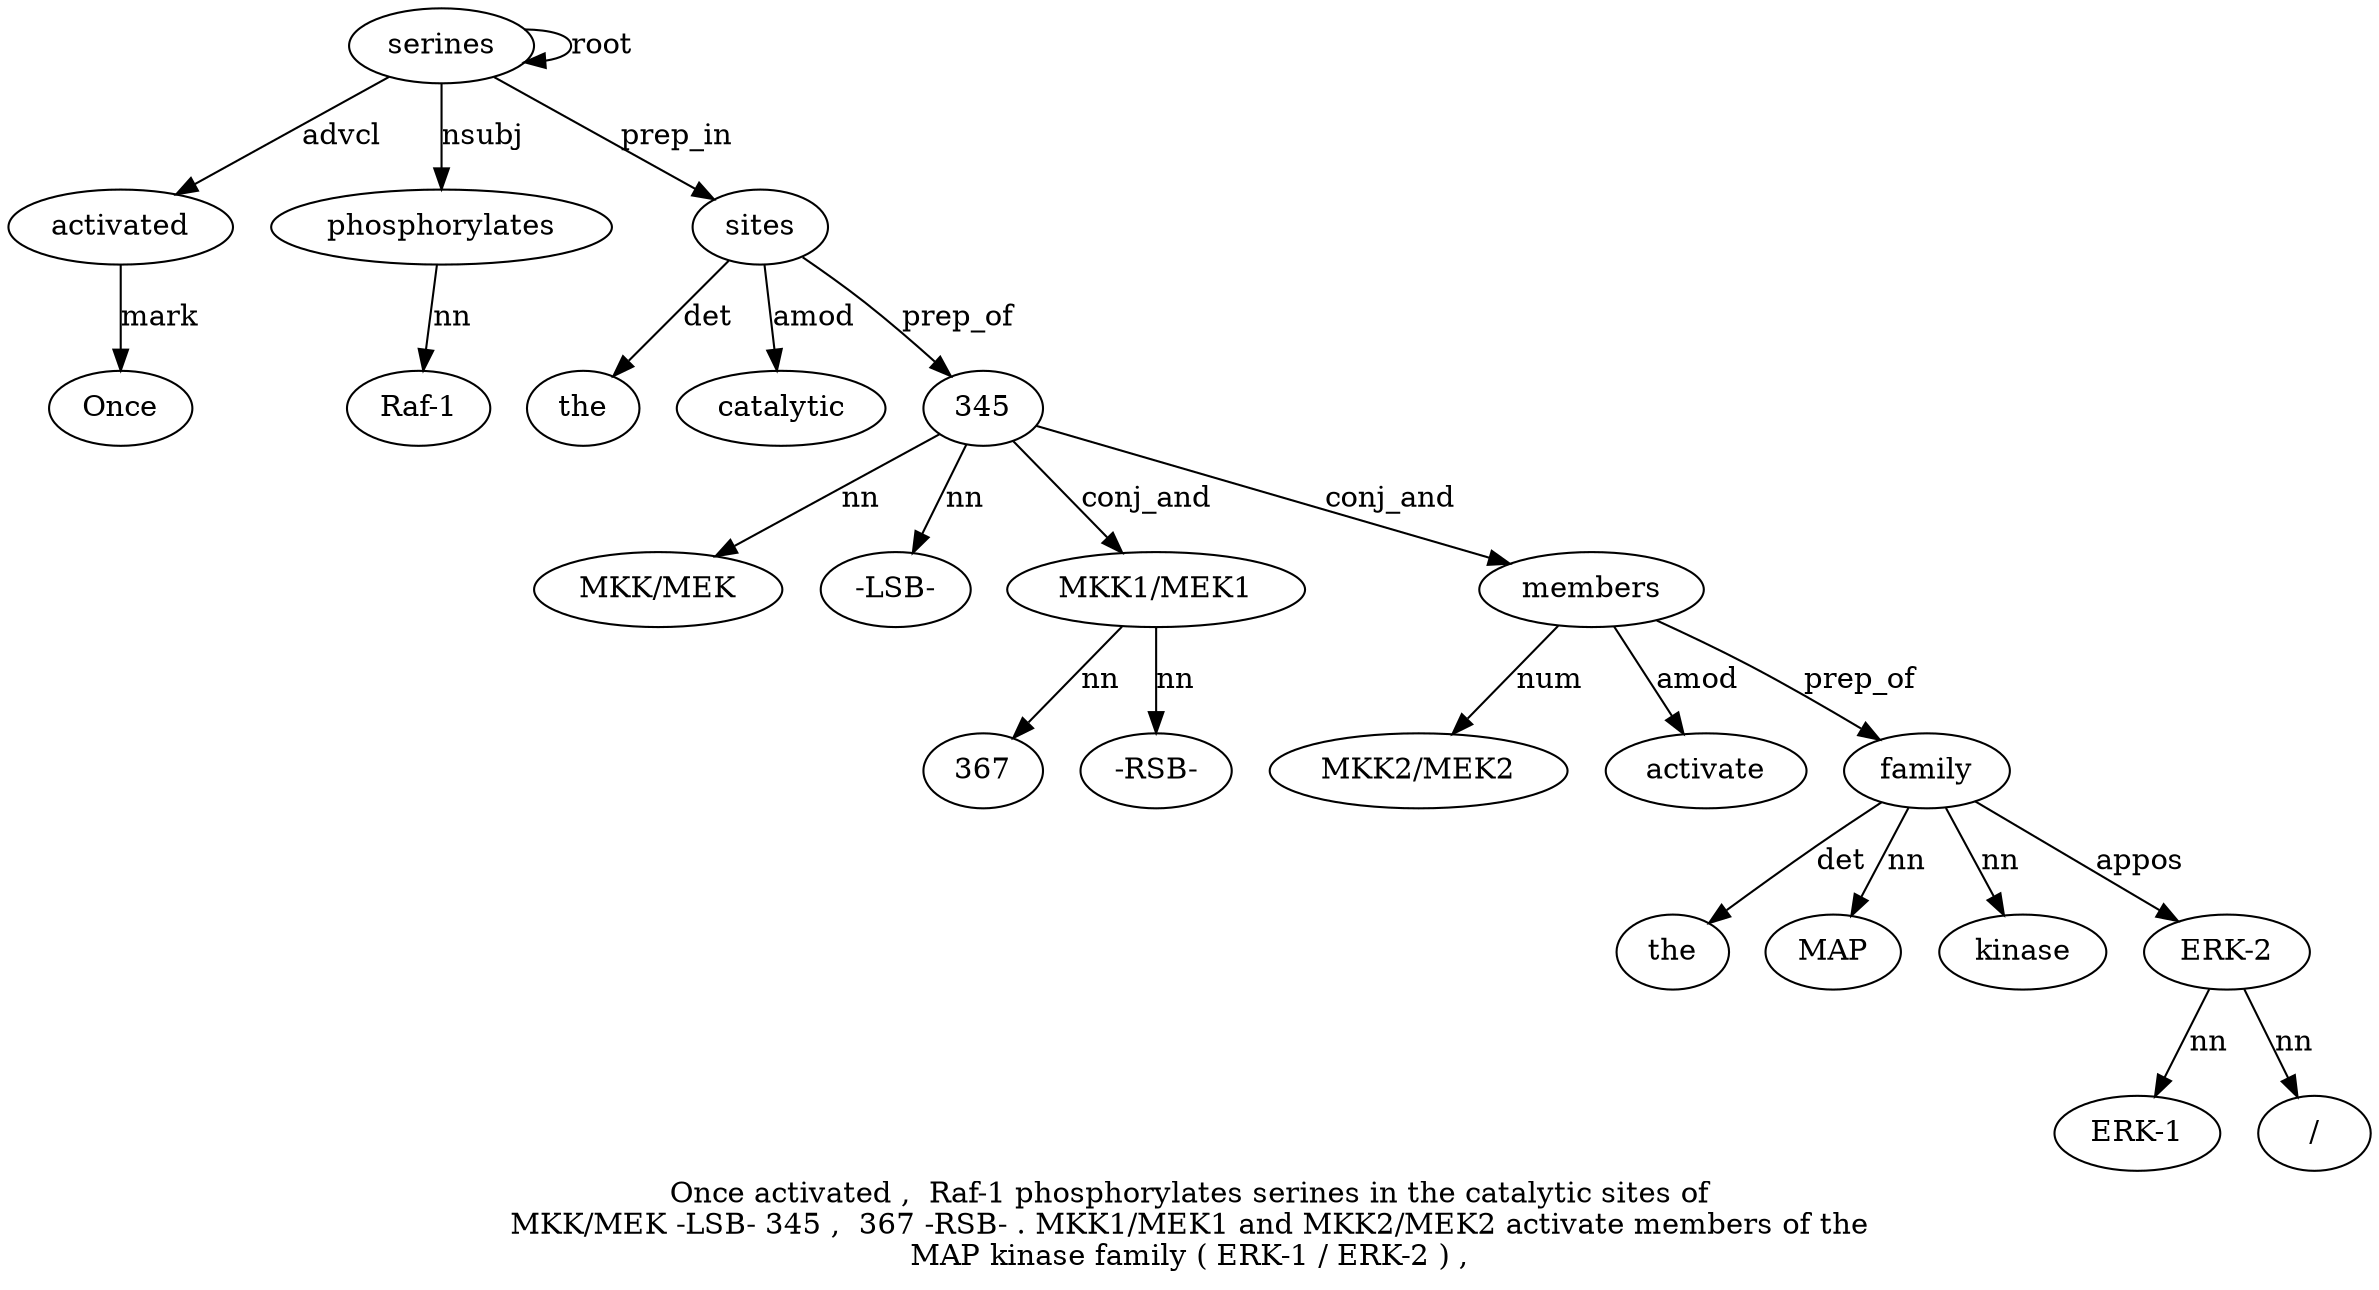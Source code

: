 digraph "Once activated ,  Raf-1 phosphorylates serines in the catalytic sites of MKK/MEK -LSB- 345 ,  367 -RSB- . MKK1/MEK1 and MKK2/MEK2 activate members of the MAP kinase family ( ERK-1 / ERK-2 ) ," {
label="Once activated ,  Raf-1 phosphorylates serines in the catalytic sites of
MKK/MEK -LSB- 345 ,  367 -RSB- . MKK1/MEK1 and MKK2/MEK2 activate members of the
MAP kinase family ( ERK-1 / ERK-2 ) ,";
activated2 [style=filled, fillcolor=white, label=activated];
Once1 [style=filled, fillcolor=white, label=Once];
activated2 -> Once1  [label=mark];
serines6 [style=filled, fillcolor=white, label=serines];
serines6 -> activated2  [label=advcl];
phosphorylates5 [style=filled, fillcolor=white, label=phosphorylates];
"Raf-14" [style=filled, fillcolor=white, label="Raf-1"];
phosphorylates5 -> "Raf-14"  [label=nn];
serines6 -> phosphorylates5  [label=nsubj];
serines6 -> serines6  [label=root];
sites10 [style=filled, fillcolor=white, label=sites];
the8 [style=filled, fillcolor=white, label=the];
sites10 -> the8  [label=det];
catalytic9 [style=filled, fillcolor=white, label=catalytic];
sites10 -> catalytic9  [label=amod];
serines6 -> sites10  [label=prep_in];
3451 [style=filled, fillcolor=white, label=345];
"MKK/MEK12" [style=filled, fillcolor=white, label="MKK/MEK"];
3451 -> "MKK/MEK12"  [label=nn];
"-LSB-13" [style=filled, fillcolor=white, label="-LSB-"];
3451 -> "-LSB-13"  [label=nn];
sites10 -> 3451  [label=prep_of];
"MKK1/MEK119" [style=filled, fillcolor=white, label="MKK1/MEK1"];
3671 [style=filled, fillcolor=white, label=367];
"MKK1/MEK119" -> 3671  [label=nn];
"-RSB-17" [style=filled, fillcolor=white, label="-RSB-"];
"MKK1/MEK119" -> "-RSB-17"  [label=nn];
3451 -> "MKK1/MEK119"  [label=conj_and];
members23 [style=filled, fillcolor=white, label=members];
"MKK2/MEK221" [style=filled, fillcolor=white, label="MKK2/MEK2"];
members23 -> "MKK2/MEK221"  [label=num];
activate22 [style=filled, fillcolor=white, label=activate];
members23 -> activate22  [label=amod];
3451 -> members23  [label=conj_and];
family28 [style=filled, fillcolor=white, label=family];
the25 [style=filled, fillcolor=white, label=the];
family28 -> the25  [label=det];
MAP26 [style=filled, fillcolor=white, label=MAP];
family28 -> MAP26  [label=nn];
kinase27 [style=filled, fillcolor=white, label=kinase];
family28 -> kinase27  [label=nn];
members23 -> family28  [label=prep_of];
"ERK-23" [style=filled, fillcolor=white, label="ERK-2"];
"ERK-130" [style=filled, fillcolor=white, label="ERK-1"];
"ERK-23" -> "ERK-130"  [label=nn];
"/31" [style=filled, fillcolor=white, label="/"];
"ERK-23" -> "/31"  [label=nn];
family28 -> "ERK-23"  [label=appos];
}
